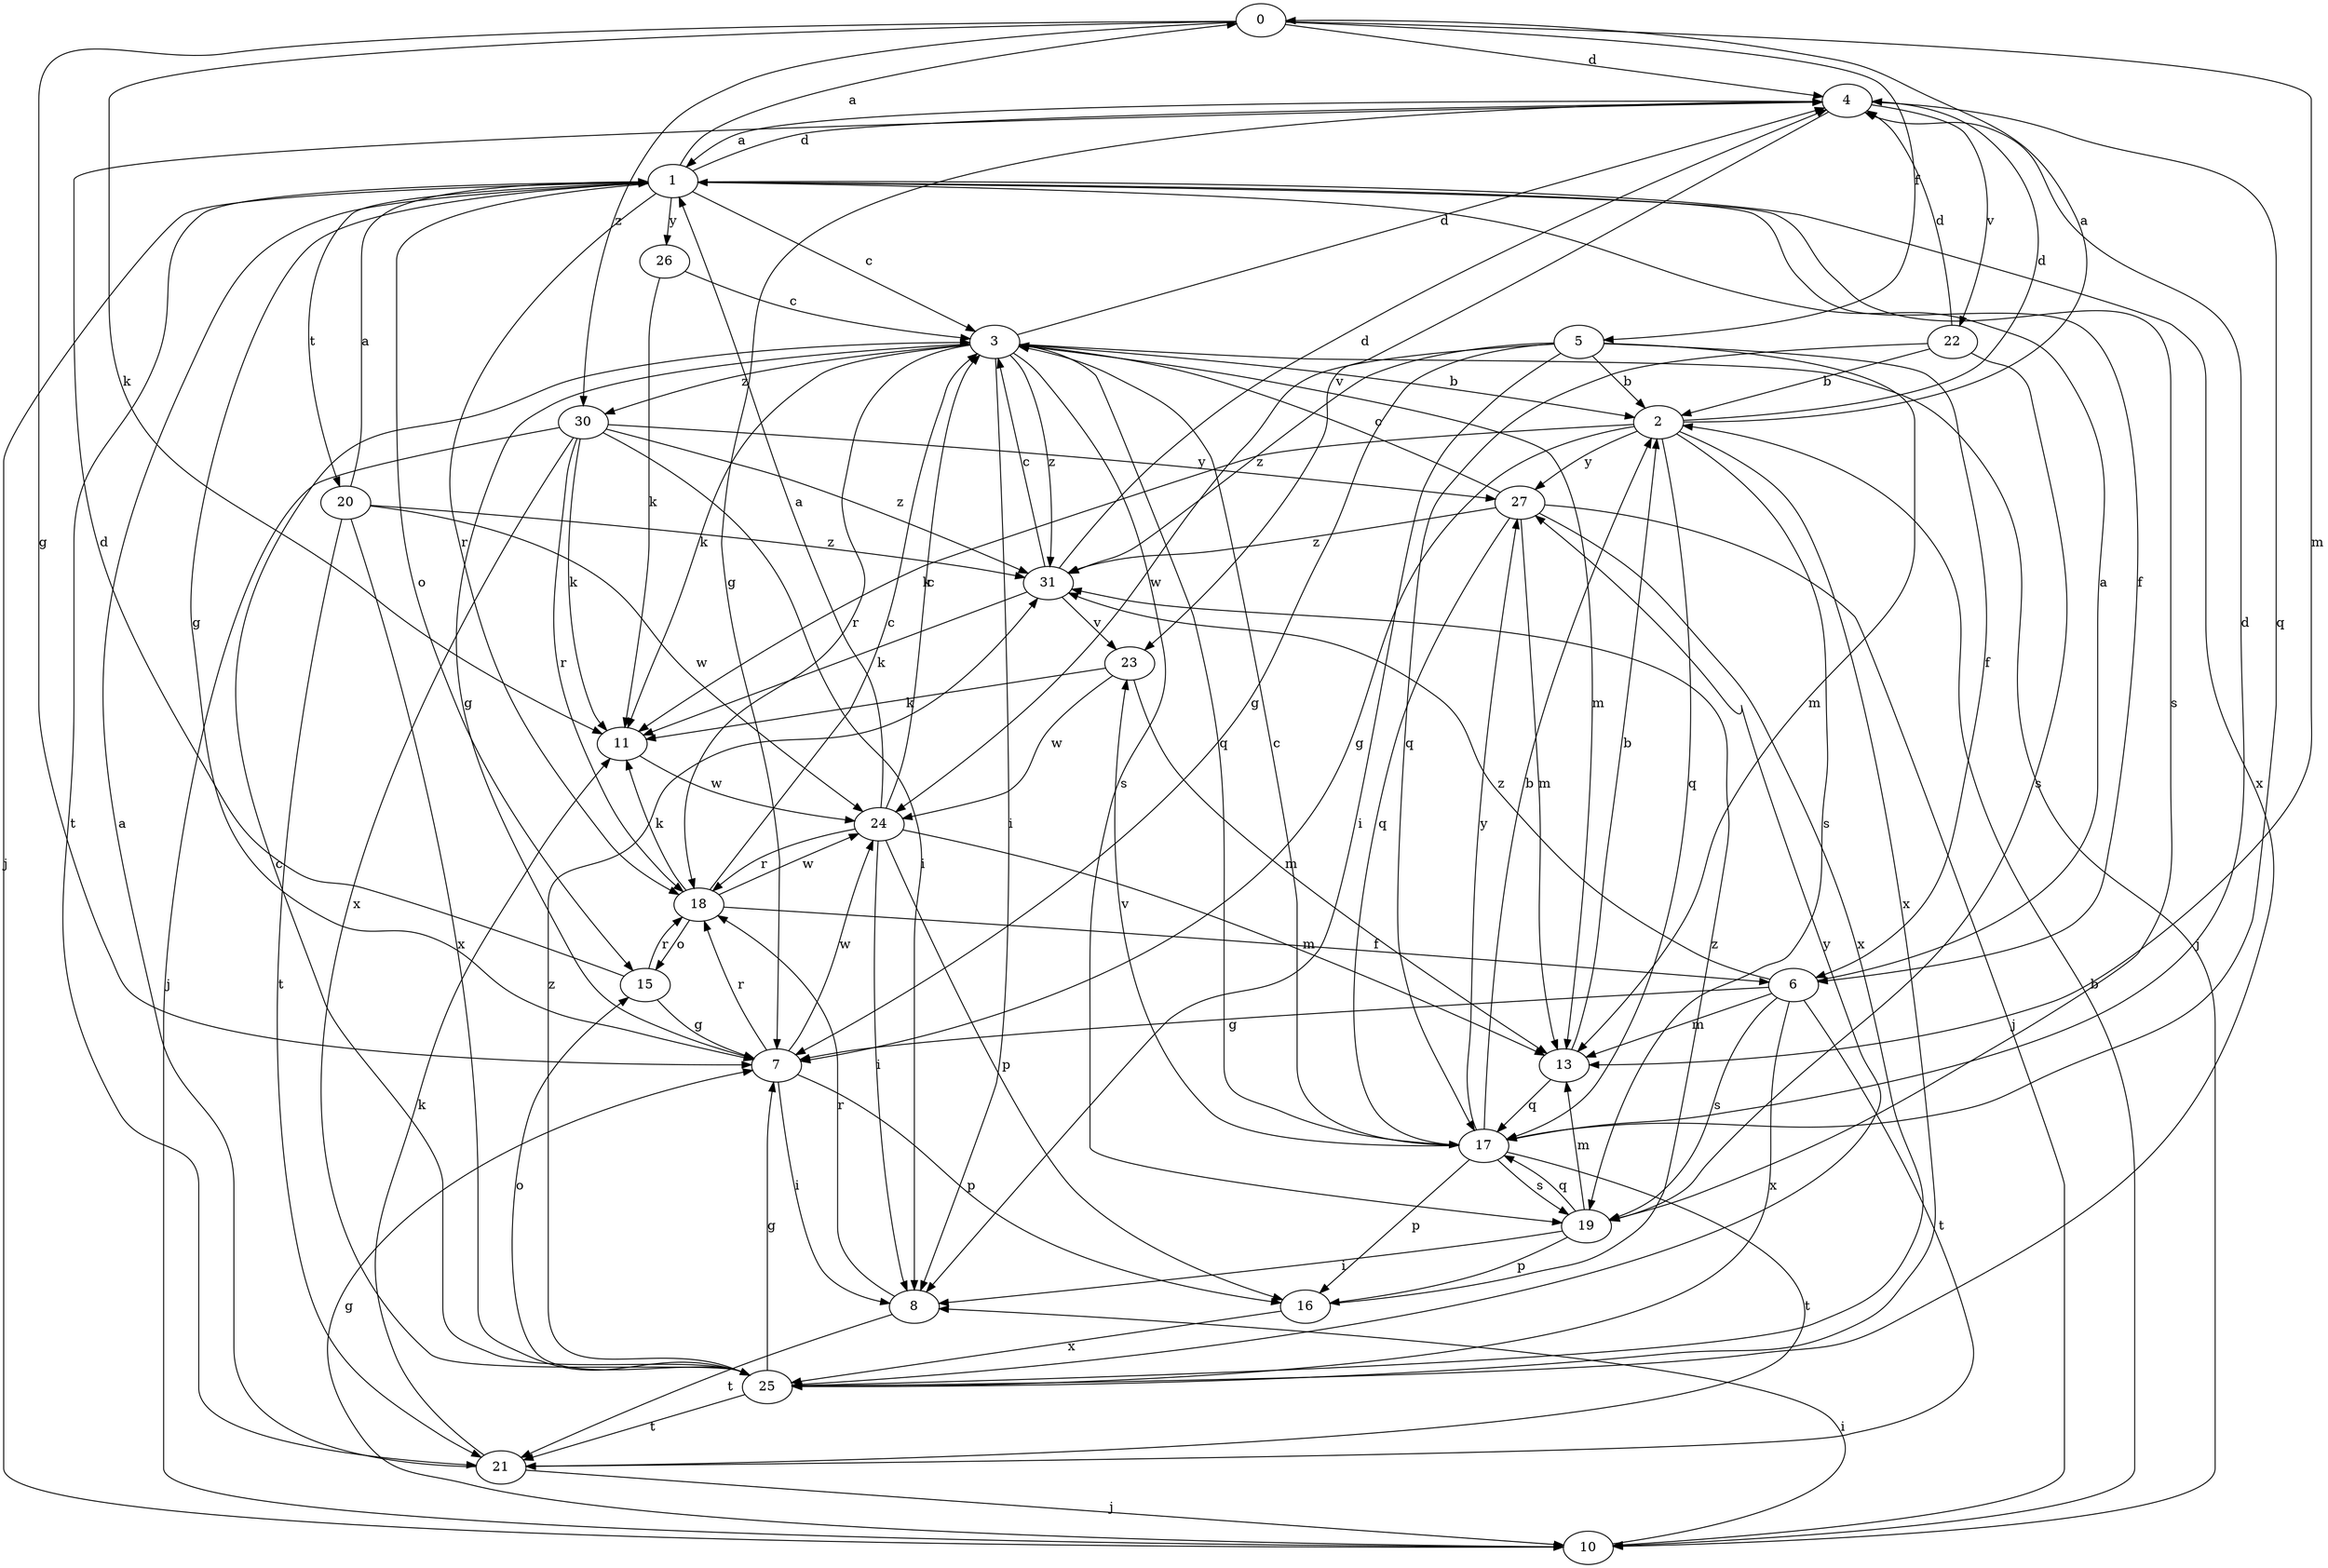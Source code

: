 strict digraph  {
0;
1;
2;
3;
4;
5;
6;
7;
8;
10;
11;
13;
15;
16;
17;
18;
19;
20;
21;
22;
23;
24;
25;
26;
27;
30;
31;
0 -> 4  [label=d];
0 -> 5  [label=f];
0 -> 7  [label=g];
0 -> 11  [label=k];
0 -> 13  [label=m];
0 -> 30  [label=z];
1 -> 0  [label=a];
1 -> 3  [label=c];
1 -> 4  [label=d];
1 -> 6  [label=f];
1 -> 7  [label=g];
1 -> 10  [label=j];
1 -> 15  [label=o];
1 -> 18  [label=r];
1 -> 19  [label=s];
1 -> 20  [label=t];
1 -> 21  [label=t];
1 -> 25  [label=x];
1 -> 26  [label=y];
2 -> 0  [label=a];
2 -> 4  [label=d];
2 -> 7  [label=g];
2 -> 11  [label=k];
2 -> 17  [label=q];
2 -> 19  [label=s];
2 -> 25  [label=x];
2 -> 27  [label=y];
3 -> 2  [label=b];
3 -> 4  [label=d];
3 -> 7  [label=g];
3 -> 8  [label=i];
3 -> 10  [label=j];
3 -> 11  [label=k];
3 -> 13  [label=m];
3 -> 17  [label=q];
3 -> 18  [label=r];
3 -> 19  [label=s];
3 -> 30  [label=z];
3 -> 31  [label=z];
4 -> 1  [label=a];
4 -> 7  [label=g];
4 -> 17  [label=q];
4 -> 22  [label=v];
4 -> 23  [label=v];
5 -> 2  [label=b];
5 -> 6  [label=f];
5 -> 7  [label=g];
5 -> 8  [label=i];
5 -> 13  [label=m];
5 -> 24  [label=w];
5 -> 31  [label=z];
6 -> 1  [label=a];
6 -> 7  [label=g];
6 -> 13  [label=m];
6 -> 19  [label=s];
6 -> 21  [label=t];
6 -> 25  [label=x];
6 -> 31  [label=z];
7 -> 8  [label=i];
7 -> 16  [label=p];
7 -> 18  [label=r];
7 -> 24  [label=w];
8 -> 18  [label=r];
8 -> 21  [label=t];
10 -> 2  [label=b];
10 -> 7  [label=g];
10 -> 8  [label=i];
11 -> 24  [label=w];
13 -> 2  [label=b];
13 -> 17  [label=q];
15 -> 4  [label=d];
15 -> 7  [label=g];
15 -> 18  [label=r];
16 -> 25  [label=x];
16 -> 31  [label=z];
17 -> 2  [label=b];
17 -> 3  [label=c];
17 -> 4  [label=d];
17 -> 16  [label=p];
17 -> 19  [label=s];
17 -> 21  [label=t];
17 -> 23  [label=v];
17 -> 27  [label=y];
18 -> 3  [label=c];
18 -> 6  [label=f];
18 -> 11  [label=k];
18 -> 15  [label=o];
18 -> 24  [label=w];
19 -> 8  [label=i];
19 -> 13  [label=m];
19 -> 16  [label=p];
19 -> 17  [label=q];
20 -> 1  [label=a];
20 -> 21  [label=t];
20 -> 24  [label=w];
20 -> 25  [label=x];
20 -> 31  [label=z];
21 -> 1  [label=a];
21 -> 10  [label=j];
21 -> 11  [label=k];
22 -> 2  [label=b];
22 -> 4  [label=d];
22 -> 17  [label=q];
22 -> 19  [label=s];
23 -> 11  [label=k];
23 -> 13  [label=m];
23 -> 24  [label=w];
24 -> 1  [label=a];
24 -> 3  [label=c];
24 -> 8  [label=i];
24 -> 13  [label=m];
24 -> 16  [label=p];
24 -> 18  [label=r];
25 -> 3  [label=c];
25 -> 7  [label=g];
25 -> 15  [label=o];
25 -> 21  [label=t];
25 -> 27  [label=y];
25 -> 31  [label=z];
26 -> 3  [label=c];
26 -> 11  [label=k];
27 -> 3  [label=c];
27 -> 10  [label=j];
27 -> 13  [label=m];
27 -> 17  [label=q];
27 -> 25  [label=x];
27 -> 31  [label=z];
30 -> 8  [label=i];
30 -> 10  [label=j];
30 -> 11  [label=k];
30 -> 18  [label=r];
30 -> 25  [label=x];
30 -> 27  [label=y];
30 -> 31  [label=z];
31 -> 3  [label=c];
31 -> 4  [label=d];
31 -> 11  [label=k];
31 -> 23  [label=v];
}
